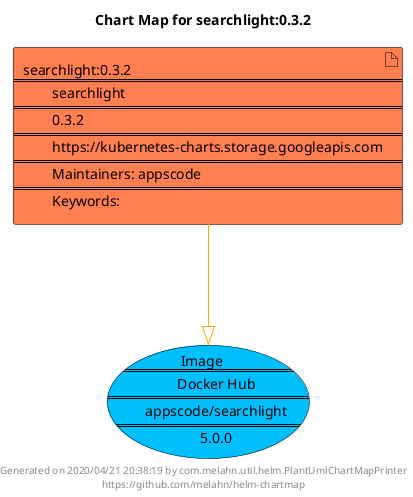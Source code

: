 @startuml
skinparam linetype ortho
skinparam backgroundColor white
skinparam usecaseBorderColor black
skinparam usecaseArrowColor LightSlateGray
skinparam artifactBorderColor black
skinparam artifactArrowColor LightSlateGray

title Chart Map for searchlight:0.3.2

'There is one referenced Helm Chart
artifact "searchlight:0.3.2\n====\n\tsearchlight\n====\n\t0.3.2\n====\n\thttps://kubernetes-charts.storage.googleapis.com\n====\n\tMaintainers: appscode\n====\n\tKeywords: " as searchlight_0_3_2 #Coral

'There is one referenced Docker Image
usecase "Image\n====\n\tDocker Hub\n====\n\tappscode/searchlight\n====\n\t5.0.0" as appscode_searchlight_5_0_0 #DeepSkyBlue

'Chart Dependencies
searchlight_0_3_2--[#orange]-|>appscode_searchlight_5_0_0

center footer Generated on 2020/04/21 20:38:19 by com.melahn.util.helm.PlantUmlChartMapPrinter\nhttps://github.com/melahn/helm-chartmap
@enduml
